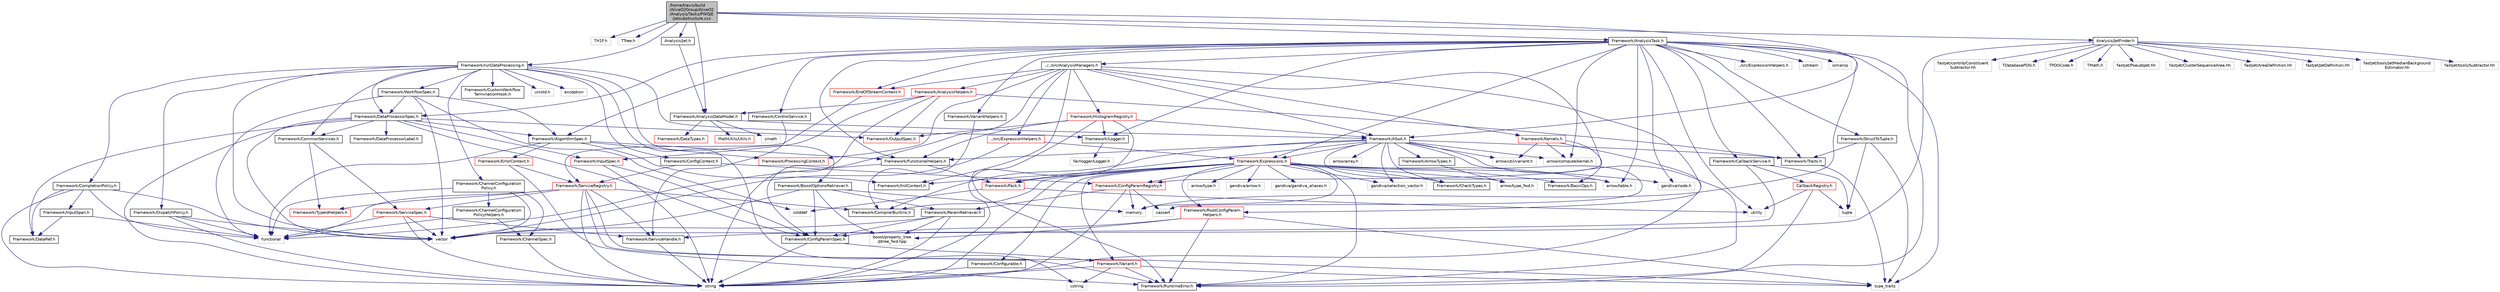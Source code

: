 digraph "/home/travis/build/AliceO2Group/AliceO2/Analysis/Tasks/PWGJE/jetsubstructure.cxx"
{
 // INTERACTIVE_SVG=YES
  bgcolor="transparent";
  edge [fontname="Helvetica",fontsize="10",labelfontname="Helvetica",labelfontsize="10"];
  node [fontname="Helvetica",fontsize="10",shape=record];
  Node0 [label="/home/travis/build\l/AliceO2Group/AliceO2\l/Analysis/Tasks/PWGJE\l/jetsubstructure.cxx",height=0.2,width=0.4,color="black", fillcolor="grey75", style="filled", fontcolor="black"];
  Node0 -> Node1 [color="midnightblue",fontsize="10",style="solid",fontname="Helvetica"];
  Node1 [label="TH1F.h",height=0.2,width=0.4,color="grey75"];
  Node0 -> Node2 [color="midnightblue",fontsize="10",style="solid",fontname="Helvetica"];
  Node2 [label="TTree.h",height=0.2,width=0.4,color="grey75"];
  Node0 -> Node3 [color="midnightblue",fontsize="10",style="solid",fontname="Helvetica"];
  Node3 [label="Framework/runDataProcessing.h",height=0.2,width=0.4,color="black",URL="$db/dd0/runDataProcessing_8h.html"];
  Node3 -> Node4 [color="midnightblue",fontsize="10",style="solid",fontname="Helvetica"];
  Node4 [label="Framework/ChannelConfiguration\lPolicy.h",height=0.2,width=0.4,color="black",URL="$dd/d0f/ChannelConfigurationPolicy_8h.html"];
  Node4 -> Node5 [color="midnightblue",fontsize="10",style="solid",fontname="Helvetica"];
  Node5 [label="Framework/ChannelConfiguration\lPolicyHelpers.h",height=0.2,width=0.4,color="black",URL="$d6/d05/ChannelConfigurationPolicyHelpers_8h.html"];
  Node5 -> Node6 [color="midnightblue",fontsize="10",style="solid",fontname="Helvetica"];
  Node6 [label="Framework/ChannelSpec.h",height=0.2,width=0.4,color="black",URL="$d6/d72/ChannelSpec_8h.html"];
  Node6 -> Node7 [color="midnightblue",fontsize="10",style="solid",fontname="Helvetica"];
  Node7 [label="string",height=0.2,width=0.4,color="grey75"];
  Node5 -> Node8 [color="midnightblue",fontsize="10",style="solid",fontname="Helvetica"];
  Node8 [label="functional",height=0.2,width=0.4,color="grey75"];
  Node4 -> Node6 [color="midnightblue",fontsize="10",style="solid",fontname="Helvetica"];
  Node4 -> Node9 [color="midnightblue",fontsize="10",style="solid",fontname="Helvetica"];
  Node9 [label="vector",height=0.2,width=0.4,color="grey75"];
  Node4 -> Node8 [color="midnightblue",fontsize="10",style="solid",fontname="Helvetica"];
  Node3 -> Node10 [color="midnightblue",fontsize="10",style="solid",fontname="Helvetica"];
  Node10 [label="Framework/CompletionPolicy.h",height=0.2,width=0.4,color="black",URL="$df/dd6/CompletionPolicy_8h.html"];
  Node10 -> Node11 [color="midnightblue",fontsize="10",style="solid",fontname="Helvetica"];
  Node11 [label="Framework/DataRef.h",height=0.2,width=0.4,color="black",URL="$d5/dfb/DataRef_8h.html"];
  Node10 -> Node12 [color="midnightblue",fontsize="10",style="solid",fontname="Helvetica"];
  Node12 [label="Framework/InputSpan.h",height=0.2,width=0.4,color="black",URL="$da/d0f/InputSpan_8h.html"];
  Node12 -> Node11 [color="midnightblue",fontsize="10",style="solid",fontname="Helvetica"];
  Node12 -> Node8 [color="midnightblue",fontsize="10",style="solid",fontname="Helvetica"];
  Node10 -> Node8 [color="midnightblue",fontsize="10",style="solid",fontname="Helvetica"];
  Node10 -> Node7 [color="midnightblue",fontsize="10",style="solid",fontname="Helvetica"];
  Node10 -> Node9 [color="midnightblue",fontsize="10",style="solid",fontname="Helvetica"];
  Node3 -> Node13 [color="midnightblue",fontsize="10",style="solid",fontname="Helvetica"];
  Node13 [label="Framework/DispatchPolicy.h",height=0.2,width=0.4,color="black",URL="$da/de6/DispatchPolicy_8h.html"];
  Node13 -> Node8 [color="midnightblue",fontsize="10",style="solid",fontname="Helvetica"];
  Node13 -> Node7 [color="midnightblue",fontsize="10",style="solid",fontname="Helvetica"];
  Node13 -> Node9 [color="midnightblue",fontsize="10",style="solid",fontname="Helvetica"];
  Node3 -> Node14 [color="midnightblue",fontsize="10",style="solid",fontname="Helvetica"];
  Node14 [label="Framework/DataProcessorSpec.h",height=0.2,width=0.4,color="black",URL="$d0/df4/DataProcessorSpec_8h.html"];
  Node14 -> Node15 [color="midnightblue",fontsize="10",style="solid",fontname="Helvetica"];
  Node15 [label="Framework/AlgorithmSpec.h",height=0.2,width=0.4,color="black",URL="$d0/d14/AlgorithmSpec_8h.html"];
  Node15 -> Node16 [color="midnightblue",fontsize="10",style="solid",fontname="Helvetica"];
  Node16 [label="Framework/ProcessingContext.h",height=0.2,width=0.4,color="red",URL="$de/d6a/ProcessingContext_8h.html"];
  Node15 -> Node123 [color="midnightblue",fontsize="10",style="solid",fontname="Helvetica"];
  Node123 [label="Framework/ErrorContext.h",height=0.2,width=0.4,color="red",URL="$d7/dad/ErrorContext_8h.html"];
  Node123 -> Node112 [color="midnightblue",fontsize="10",style="solid",fontname="Helvetica"];
  Node112 [label="Framework/ServiceRegistry.h",height=0.2,width=0.4,color="red",URL="$d8/d17/ServiceRegistry_8h.html"];
  Node112 -> Node113 [color="midnightblue",fontsize="10",style="solid",fontname="Helvetica"];
  Node113 [label="Framework/ServiceHandle.h",height=0.2,width=0.4,color="black",URL="$d3/d28/ServiceHandle_8h.html"];
  Node113 -> Node7 [color="midnightblue",fontsize="10",style="solid",fontname="Helvetica"];
  Node112 -> Node114 [color="midnightblue",fontsize="10",style="solid",fontname="Helvetica"];
  Node114 [label="Framework/ServiceSpec.h",height=0.2,width=0.4,color="red",URL="$d4/d61/ServiceSpec_8h.html"];
  Node114 -> Node113 [color="midnightblue",fontsize="10",style="solid",fontname="Helvetica"];
  Node114 -> Node8 [color="midnightblue",fontsize="10",style="solid",fontname="Helvetica"];
  Node114 -> Node7 [color="midnightblue",fontsize="10",style="solid",fontname="Helvetica"];
  Node114 -> Node9 [color="midnightblue",fontsize="10",style="solid",fontname="Helvetica"];
  Node112 -> Node121 [color="midnightblue",fontsize="10",style="solid",fontname="Helvetica"];
  Node121 [label="Framework/CompilerBuiltins.h",height=0.2,width=0.4,color="black",URL="$d9/de8/CompilerBuiltins_8h.html"];
  Node112 -> Node117 [color="midnightblue",fontsize="10",style="solid",fontname="Helvetica"];
  Node117 [label="Framework/TypeIdHelpers.h",height=0.2,width=0.4,color="red",URL="$d2/d9a/TypeIdHelpers_8h.html"];
  Node112 -> Node22 [color="midnightblue",fontsize="10",style="solid",fontname="Helvetica"];
  Node22 [label="Framework/RuntimeError.h",height=0.2,width=0.4,color="black",URL="$d1/d76/RuntimeError_8h.html"];
  Node112 -> Node8 [color="midnightblue",fontsize="10",style="solid",fontname="Helvetica"];
  Node112 -> Node7 [color="midnightblue",fontsize="10",style="solid",fontname="Helvetica"];
  Node112 -> Node35 [color="midnightblue",fontsize="10",style="solid",fontname="Helvetica"];
  Node35 [label="type_traits",height=0.2,width=0.4,color="grey75"];
  Node123 -> Node22 [color="midnightblue",fontsize="10",style="solid",fontname="Helvetica"];
  Node15 -> Node124 [color="midnightblue",fontsize="10",style="solid",fontname="Helvetica"];
  Node124 [label="Framework/InitContext.h",height=0.2,width=0.4,color="black",URL="$d4/d2b/InitContext_8h.html"];
  Node15 -> Node125 [color="midnightblue",fontsize="10",style="solid",fontname="Helvetica"];
  Node125 [label="Framework/FunctionalHelpers.h",height=0.2,width=0.4,color="black",URL="$de/d9b/FunctionalHelpers_8h.html"];
  Node125 -> Node126 [color="midnightblue",fontsize="10",style="solid",fontname="Helvetica"];
  Node126 [label="Framework/Pack.h",height=0.2,width=0.4,color="red",URL="$dd/dce/Pack_8h.html"];
  Node126 -> Node97 [color="midnightblue",fontsize="10",style="solid",fontname="Helvetica"];
  Node97 [label="cstddef",height=0.2,width=0.4,color="grey75"];
  Node126 -> Node41 [color="midnightblue",fontsize="10",style="solid",fontname="Helvetica"];
  Node41 [label="utility",height=0.2,width=0.4,color="grey75"];
  Node125 -> Node8 [color="midnightblue",fontsize="10",style="solid",fontname="Helvetica"];
  Node15 -> Node8 [color="midnightblue",fontsize="10",style="solid",fontname="Helvetica"];
  Node14 -> Node85 [color="midnightblue",fontsize="10",style="solid",fontname="Helvetica"];
  Node85 [label="Framework/ConfigParamSpec.h",height=0.2,width=0.4,color="black",URL="$d0/d1c/ConfigParamSpec_8h.html"];
  Node85 -> Node86 [color="midnightblue",fontsize="10",style="solid",fontname="Helvetica"];
  Node86 [label="Framework/Variant.h",height=0.2,width=0.4,color="red",URL="$de/d56/Variant_8h.html"];
  Node86 -> Node22 [color="midnightblue",fontsize="10",style="solid",fontname="Helvetica"];
  Node86 -> Node35 [color="midnightblue",fontsize="10",style="solid",fontname="Helvetica"];
  Node86 -> Node59 [color="midnightblue",fontsize="10",style="solid",fontname="Helvetica"];
  Node59 [label="cstring",height=0.2,width=0.4,color="grey75"];
  Node86 -> Node7 [color="midnightblue",fontsize="10",style="solid",fontname="Helvetica"];
  Node85 -> Node7 [color="midnightblue",fontsize="10",style="solid",fontname="Helvetica"];
  Node14 -> Node127 [color="midnightblue",fontsize="10",style="solid",fontname="Helvetica"];
  Node127 [label="Framework/DataProcessorLabel.h",height=0.2,width=0.4,color="black",URL="$d1/df2/DataProcessorLabel_8h.html"];
  Node14 -> Node11 [color="midnightblue",fontsize="10",style="solid",fontname="Helvetica"];
  Node14 -> Node67 [color="midnightblue",fontsize="10",style="solid",fontname="Helvetica"];
  Node67 [label="Framework/InputSpec.h",height=0.2,width=0.4,color="red",URL="$d5/d3f/InputSpec_8h.html"];
  Node67 -> Node85 [color="midnightblue",fontsize="10",style="solid",fontname="Helvetica"];
  Node67 -> Node7 [color="midnightblue",fontsize="10",style="solid",fontname="Helvetica"];
  Node14 -> Node55 [color="midnightblue",fontsize="10",style="solid",fontname="Helvetica"];
  Node55 [label="Framework/OutputSpec.h",height=0.2,width=0.4,color="red",URL="$db/d2d/OutputSpec_8h.html"];
  Node14 -> Node128 [color="midnightblue",fontsize="10",style="solid",fontname="Helvetica"];
  Node128 [label="Framework/CommonServices.h",height=0.2,width=0.4,color="black",URL="$d8/d02/CommonServices_8h.html"];
  Node128 -> Node114 [color="midnightblue",fontsize="10",style="solid",fontname="Helvetica"];
  Node128 -> Node117 [color="midnightblue",fontsize="10",style="solid",fontname="Helvetica"];
  Node14 -> Node7 [color="midnightblue",fontsize="10",style="solid",fontname="Helvetica"];
  Node14 -> Node9 [color="midnightblue",fontsize="10",style="solid",fontname="Helvetica"];
  Node3 -> Node129 [color="midnightblue",fontsize="10",style="solid",fontname="Helvetica"];
  Node129 [label="Framework/WorkflowSpec.h",height=0.2,width=0.4,color="black",URL="$df/da1/WorkflowSpec_8h.html"];
  Node129 -> Node14 [color="midnightblue",fontsize="10",style="solid",fontname="Helvetica"];
  Node129 -> Node15 [color="midnightblue",fontsize="10",style="solid",fontname="Helvetica"];
  Node129 -> Node9 [color="midnightblue",fontsize="10",style="solid",fontname="Helvetica"];
  Node129 -> Node8 [color="midnightblue",fontsize="10",style="solid",fontname="Helvetica"];
  Node129 -> Node97 [color="midnightblue",fontsize="10",style="solid",fontname="Helvetica"];
  Node3 -> Node130 [color="midnightblue",fontsize="10",style="solid",fontname="Helvetica"];
  Node130 [label="Framework/ConfigContext.h",height=0.2,width=0.4,color="black",URL="$d7/d2e/ConfigContext_8h.html"];
  Node130 -> Node131 [color="midnightblue",fontsize="10",style="solid",fontname="Helvetica"];
  Node131 [label="Framework/ConfigParamRegistry.h",height=0.2,width=0.4,color="red",URL="$de/dc6/ConfigParamRegistry_8h.html"];
  Node131 -> Node132 [color="midnightblue",fontsize="10",style="solid",fontname="Helvetica"];
  Node132 [label="Framework/ParamRetriever.h",height=0.2,width=0.4,color="black",URL="$df/d72/ParamRetriever_8h.html"];
  Node132 -> Node85 [color="midnightblue",fontsize="10",style="solid",fontname="Helvetica"];
  Node132 -> Node133 [color="midnightblue",fontsize="10",style="solid",fontname="Helvetica"];
  Node133 [label="boost/property_tree\l/ptree_fwd.hpp",height=0.2,width=0.4,color="grey75"];
  Node132 -> Node7 [color="midnightblue",fontsize="10",style="solid",fontname="Helvetica"];
  Node132 -> Node9 [color="midnightblue",fontsize="10",style="solid",fontname="Helvetica"];
  Node131 -> Node29 [color="midnightblue",fontsize="10",style="solid",fontname="Helvetica"];
  Node29 [label="memory",height=0.2,width=0.4,color="grey75"];
  Node131 -> Node7 [color="midnightblue",fontsize="10",style="solid",fontname="Helvetica"];
  Node131 -> Node58 [color="midnightblue",fontsize="10",style="solid",fontname="Helvetica"];
  Node58 [label="cassert",height=0.2,width=0.4,color="grey75"];
  Node130 -> Node112 [color="midnightblue",fontsize="10",style="solid",fontname="Helvetica"];
  Node3 -> Node136 [color="midnightblue",fontsize="10",style="solid",fontname="Helvetica"];
  Node136 [label="Framework/BoostOptionsRetriever.h",height=0.2,width=0.4,color="black",URL="$d3/d7e/BoostOptionsRetriever_8h.html"];
  Node136 -> Node85 [color="midnightblue",fontsize="10",style="solid",fontname="Helvetica"];
  Node136 -> Node132 [color="midnightblue",fontsize="10",style="solid",fontname="Helvetica"];
  Node136 -> Node133 [color="midnightblue",fontsize="10",style="solid",fontname="Helvetica"];
  Node136 -> Node29 [color="midnightblue",fontsize="10",style="solid",fontname="Helvetica"];
  Node136 -> Node9 [color="midnightblue",fontsize="10",style="solid",fontname="Helvetica"];
  Node3 -> Node137 [color="midnightblue",fontsize="10",style="solid",fontname="Helvetica"];
  Node137 [label="Framework/CustomWorkflow\lTerminationHook.h",height=0.2,width=0.4,color="black",URL="$da/def/CustomWorkflowTerminationHook_8h.html"];
  Node3 -> Node128 [color="midnightblue",fontsize="10",style="solid",fontname="Helvetica"];
  Node3 -> Node138 [color="midnightblue",fontsize="10",style="solid",fontname="Helvetica"];
  Node138 [label="Framework/Logger.h",height=0.2,width=0.4,color="black",URL="$dd/da4/Logger_8h.html"];
  Node138 -> Node139 [color="midnightblue",fontsize="10",style="solid",fontname="Helvetica"];
  Node139 [label="fairlogger/Logger.h",height=0.2,width=0.4,color="grey75"];
  Node3 -> Node140 [color="midnightblue",fontsize="10",style="solid",fontname="Helvetica"];
  Node140 [label="unistd.h",height=0.2,width=0.4,color="grey75"];
  Node3 -> Node9 [color="midnightblue",fontsize="10",style="solid",fontname="Helvetica"];
  Node3 -> Node59 [color="midnightblue",fontsize="10",style="solid",fontname="Helvetica"];
  Node3 -> Node141 [color="midnightblue",fontsize="10",style="solid",fontname="Helvetica"];
  Node141 [label="exception",height=0.2,width=0.4,color="grey75"];
  Node0 -> Node142 [color="midnightblue",fontsize="10",style="solid",fontname="Helvetica"];
  Node142 [label="Framework/AnalysisTask.h",height=0.2,width=0.4,color="black",URL="$d6/d57/AnalysisTask_8h.html"];
  Node142 -> Node143 [color="midnightblue",fontsize="10",style="solid",fontname="Helvetica"];
  Node143 [label="../../src/AnalysisManagers.h",height=0.2,width=0.4,color="black",URL="$df/db8/AnalysisManagers_8h.html"];
  Node143 -> Node144 [color="midnightblue",fontsize="10",style="solid",fontname="Helvetica"];
  Node144 [label="Framework/AnalysisHelpers.h",height=0.2,width=0.4,color="red",URL="$db/d34/AnalysisHelpers_8h.html"];
  Node144 -> Node36 [color="midnightblue",fontsize="10",style="solid",fontname="Helvetica"];
  Node36 [label="Framework/Traits.h",height=0.2,width=0.4,color="black",URL="$db/d31/Traits_8h.html"];
  Node36 -> Node35 [color="midnightblue",fontsize="10",style="solid",fontname="Helvetica"];
  Node144 -> Node173 [color="midnightblue",fontsize="10",style="solid",fontname="Helvetica"];
  Node173 [label="Framework/AnalysisDataModel.h",height=0.2,width=0.4,color="black",URL="$d2/d8c/AnalysisDataModel_8h.html"];
  Node173 -> Node146 [color="midnightblue",fontsize="10",style="solid",fontname="Helvetica"];
  Node146 [label="Framework/ASoA.h",height=0.2,width=0.4,color="black",URL="$de/d33/ASoA_8h.html"];
  Node146 -> Node126 [color="midnightblue",fontsize="10",style="solid",fontname="Helvetica"];
  Node146 -> Node93 [color="midnightblue",fontsize="10",style="solid",fontname="Helvetica"];
  Node93 [label="Framework/CheckTypes.h",height=0.2,width=0.4,color="black",URL="$d1/d00/CheckTypes_8h.html"];
  Node146 -> Node125 [color="midnightblue",fontsize="10",style="solid",fontname="Helvetica"];
  Node146 -> Node121 [color="midnightblue",fontsize="10",style="solid",fontname="Helvetica"];
  Node146 -> Node36 [color="midnightblue",fontsize="10",style="solid",fontname="Helvetica"];
  Node146 -> Node147 [color="midnightblue",fontsize="10",style="solid",fontname="Helvetica"];
  Node147 [label="Framework/Expressions.h",height=0.2,width=0.4,color="red",URL="$d0/d91/Expressions_8h.html"];
  Node147 -> Node148 [color="midnightblue",fontsize="10",style="solid",fontname="Helvetica"];
  Node148 [label="Framework/BasicOps.h",height=0.2,width=0.4,color="black",URL="$dd/dc2/BasicOps_8h.html"];
  Node147 -> Node121 [color="midnightblue",fontsize="10",style="solid",fontname="Helvetica"];
  Node147 -> Node126 [color="midnightblue",fontsize="10",style="solid",fontname="Helvetica"];
  Node147 -> Node93 [color="midnightblue",fontsize="10",style="solid",fontname="Helvetica"];
  Node147 -> Node149 [color="midnightblue",fontsize="10",style="solid",fontname="Helvetica"];
  Node149 [label="Framework/Configurable.h",height=0.2,width=0.4,color="black",URL="$d9/dff/Configurable_8h.html"];
  Node149 -> Node7 [color="midnightblue",fontsize="10",style="solid",fontname="Helvetica"];
  Node147 -> Node86 [color="midnightblue",fontsize="10",style="solid",fontname="Helvetica"];
  Node147 -> Node124 [color="midnightblue",fontsize="10",style="solid",fontname="Helvetica"];
  Node147 -> Node131 [color="midnightblue",fontsize="10",style="solid",fontname="Helvetica"];
  Node147 -> Node150 [color="midnightblue",fontsize="10",style="solid",fontname="Helvetica"];
  Node150 [label="Framework/RootConfigParam\lHelpers.h",height=0.2,width=0.4,color="red",URL="$da/d88/RootConfigParamHelpers_8h.html"];
  Node150 -> Node85 [color="midnightblue",fontsize="10",style="solid",fontname="Helvetica"];
  Node150 -> Node22 [color="midnightblue",fontsize="10",style="solid",fontname="Helvetica"];
  Node150 -> Node133 [color="midnightblue",fontsize="10",style="solid",fontname="Helvetica"];
  Node150 -> Node35 [color="midnightblue",fontsize="10",style="solid",fontname="Helvetica"];
  Node147 -> Node22 [color="midnightblue",fontsize="10",style="solid",fontname="Helvetica"];
  Node147 -> Node151 [color="midnightblue",fontsize="10",style="solid",fontname="Helvetica"];
  Node151 [label="arrow/type_fwd.h",height=0.2,width=0.4,color="grey75"];
  Node147 -> Node152 [color="midnightblue",fontsize="10",style="solid",fontname="Helvetica"];
  Node152 [label="gandiva/gandiva_aliases.h",height=0.2,width=0.4,color="grey75"];
  Node147 -> Node153 [color="midnightblue",fontsize="10",style="solid",fontname="Helvetica"];
  Node153 [label="arrow/type.h",height=0.2,width=0.4,color="grey75"];
  Node147 -> Node154 [color="midnightblue",fontsize="10",style="solid",fontname="Helvetica"];
  Node154 [label="gandiva/arrow.h",height=0.2,width=0.4,color="grey75"];
  Node147 -> Node155 [color="midnightblue",fontsize="10",style="solid",fontname="Helvetica"];
  Node155 [label="arrow/table.h",height=0.2,width=0.4,color="grey75"];
  Node147 -> Node156 [color="midnightblue",fontsize="10",style="solid",fontname="Helvetica"];
  Node156 [label="gandiva/selection_vector.h",height=0.2,width=0.4,color="grey75"];
  Node147 -> Node157 [color="midnightblue",fontsize="10",style="solid",fontname="Helvetica"];
  Node157 [label="gandiva/node.h",height=0.2,width=0.4,color="grey75"];
  Node147 -> Node7 [color="midnightblue",fontsize="10",style="solid",fontname="Helvetica"];
  Node147 -> Node29 [color="midnightblue",fontsize="10",style="solid",fontname="Helvetica"];
  Node146 -> Node160 [color="midnightblue",fontsize="10",style="solid",fontname="Helvetica"];
  Node160 [label="Framework/ArrowTypes.h",height=0.2,width=0.4,color="black",URL="$d4/de7/ArrowTypes_8h.html"];
  Node160 -> Node151 [color="midnightblue",fontsize="10",style="solid",fontname="Helvetica"];
  Node146 -> Node22 [color="midnightblue",fontsize="10",style="solid",fontname="Helvetica"];
  Node146 -> Node155 [color="midnightblue",fontsize="10",style="solid",fontname="Helvetica"];
  Node146 -> Node161 [color="midnightblue",fontsize="10",style="solid",fontname="Helvetica"];
  Node161 [label="arrow/array.h",height=0.2,width=0.4,color="grey75"];
  Node146 -> Node162 [color="midnightblue",fontsize="10",style="solid",fontname="Helvetica"];
  Node162 [label="arrow/util/variant.h",height=0.2,width=0.4,color="grey75"];
  Node146 -> Node163 [color="midnightblue",fontsize="10",style="solid",fontname="Helvetica"];
  Node163 [label="arrow/compute/kernel.h",height=0.2,width=0.4,color="grey75"];
  Node146 -> Node156 [color="midnightblue",fontsize="10",style="solid",fontname="Helvetica"];
  Node146 -> Node58 [color="midnightblue",fontsize="10",style="solid",fontname="Helvetica"];
  Node173 -> Node174 [color="midnightblue",fontsize="10",style="solid",fontname="Helvetica"];
  Node174 [label="MathUtils/Utils.h",height=0.2,width=0.4,color="red",URL="$d9/d52/Common_2MathUtils_2include_2MathUtils_2Utils_8h.html"];
  Node173 -> Node178 [color="midnightblue",fontsize="10",style="solid",fontname="Helvetica"];
  Node178 [label="cmath",height=0.2,width=0.4,color="grey75"];
  Node173 -> Node184 [color="midnightblue",fontsize="10",style="solid",fontname="Helvetica"];
  Node184 [label="Framework/DataTypes.h",height=0.2,width=0.4,color="red",URL="$d2/d12/DataTypes_8h.html"];
  Node144 -> Node55 [color="midnightblue",fontsize="10",style="solid",fontname="Helvetica"];
  Node144 -> Node67 [color="midnightblue",fontsize="10",style="solid",fontname="Helvetica"];
  Node144 -> Node7 [color="midnightblue",fontsize="10",style="solid",fontname="Helvetica"];
  Node143 -> Node187 [color="midnightblue",fontsize="10",style="solid",fontname="Helvetica"];
  Node187 [label="Framework/Kernels.h",height=0.2,width=0.4,color="red",URL="$d0/d92/Kernels_8h.html"];
  Node187 -> Node148 [color="midnightblue",fontsize="10",style="solid",fontname="Helvetica"];
  Node187 -> Node163 [color="midnightblue",fontsize="10",style="solid",fontname="Helvetica"];
  Node187 -> Node162 [color="midnightblue",fontsize="10",style="solid",fontname="Helvetica"];
  Node187 -> Node7 [color="midnightblue",fontsize="10",style="solid",fontname="Helvetica"];
  Node143 -> Node146 [color="midnightblue",fontsize="10",style="solid",fontname="Helvetica"];
  Node143 -> Node16 [color="midnightblue",fontsize="10",style="solid",fontname="Helvetica"];
  Node143 -> Node189 [color="midnightblue",fontsize="10",style="solid",fontname="Helvetica"];
  Node189 [label="Framework/EndOfStreamContext.h",height=0.2,width=0.4,color="red",URL="$d0/d77/EndOfStreamContext_8h.html"];
  Node189 -> Node112 [color="midnightblue",fontsize="10",style="solid",fontname="Helvetica"];
  Node143 -> Node190 [color="midnightblue",fontsize="10",style="solid",fontname="Helvetica"];
  Node190 [label="Framework/HistogramRegistry.h",height=0.2,width=0.4,color="red",URL="$da/dd6/HistogramRegistry_8h.html"];
  Node190 -> Node146 [color="midnightblue",fontsize="10",style="solid",fontname="Helvetica"];
  Node190 -> Node125 [color="midnightblue",fontsize="10",style="solid",fontname="Helvetica"];
  Node190 -> Node138 [color="midnightblue",fontsize="10",style="solid",fontname="Helvetica"];
  Node190 -> Node55 [color="midnightblue",fontsize="10",style="solid",fontname="Helvetica"];
  Node190 -> Node22 [color="midnightblue",fontsize="10",style="solid",fontname="Helvetica"];
  Node190 -> Node7 [color="midnightblue",fontsize="10",style="solid",fontname="Helvetica"];
  Node143 -> Node85 [color="midnightblue",fontsize="10",style="solid",fontname="Helvetica"];
  Node143 -> Node131 [color="midnightblue",fontsize="10",style="solid",fontname="Helvetica"];
  Node143 -> Node124 [color="midnightblue",fontsize="10",style="solid",fontname="Helvetica"];
  Node143 -> Node150 [color="midnightblue",fontsize="10",style="solid",fontname="Helvetica"];
  Node143 -> Node200 [color="midnightblue",fontsize="10",style="solid",fontname="Helvetica"];
  Node200 [label="../src/ExpressionHelpers.h",height=0.2,width=0.4,color="red",URL="$d1/d83/ExpressionHelpers_8h.html"];
  Node200 -> Node147 [color="midnightblue",fontsize="10",style="solid",fontname="Helvetica"];
  Node200 -> Node9 [color="midnightblue",fontsize="10",style="solid",fontname="Helvetica"];
  Node142 -> Node15 [color="midnightblue",fontsize="10",style="solid",fontname="Helvetica"];
  Node142 -> Node202 [color="midnightblue",fontsize="10",style="solid",fontname="Helvetica"];
  Node202 [label="Framework/CallbackService.h",height=0.2,width=0.4,color="black",URL="$d9/d7f/CallbackService_8h.html"];
  Node202 -> Node203 [color="midnightblue",fontsize="10",style="solid",fontname="Helvetica"];
  Node203 [label="CallbackRegistry.h",height=0.2,width=0.4,color="red",URL="$d7/d3e/CallbackRegistry_8h.html",tooltip="A generic registry for callbacks. "];
  Node203 -> Node22 [color="midnightblue",fontsize="10",style="solid",fontname="Helvetica"];
  Node203 -> Node165 [color="midnightblue",fontsize="10",style="solid",fontname="Helvetica"];
  Node165 [label="tuple",height=0.2,width=0.4,color="grey75"];
  Node203 -> Node41 [color="midnightblue",fontsize="10",style="solid",fontname="Helvetica"];
  Node202 -> Node113 [color="midnightblue",fontsize="10",style="solid",fontname="Helvetica"];
  Node202 -> Node165 [color="midnightblue",fontsize="10",style="solid",fontname="Helvetica"];
  Node142 -> Node204 [color="midnightblue",fontsize="10",style="solid",fontname="Helvetica"];
  Node204 [label="Framework/ControlService.h",height=0.2,width=0.4,color="black",URL="$d2/d43/ControlService_8h.html"];
  Node204 -> Node113 [color="midnightblue",fontsize="10",style="solid",fontname="Helvetica"];
  Node142 -> Node14 [color="midnightblue",fontsize="10",style="solid",fontname="Helvetica"];
  Node142 -> Node147 [color="midnightblue",fontsize="10",style="solid",fontname="Helvetica"];
  Node142 -> Node205 [color="midnightblue",fontsize="10",style="solid",fontname="Helvetica"];
  Node205 [label="../src/ExpressionHelpers.h",height=0.2,width=0.4,color="grey75"];
  Node142 -> Node189 [color="midnightblue",fontsize="10",style="solid",fontname="Helvetica"];
  Node142 -> Node138 [color="midnightblue",fontsize="10",style="solid",fontname="Helvetica"];
  Node142 -> Node164 [color="midnightblue",fontsize="10",style="solid",fontname="Helvetica"];
  Node164 [label="Framework/StructToTuple.h",height=0.2,width=0.4,color="black",URL="$db/d4f/StructToTuple_8h.html"];
  Node164 -> Node36 [color="midnightblue",fontsize="10",style="solid",fontname="Helvetica"];
  Node164 -> Node165 [color="midnightblue",fontsize="10",style="solid",fontname="Helvetica"];
  Node164 -> Node35 [color="midnightblue",fontsize="10",style="solid",fontname="Helvetica"];
  Node142 -> Node125 [color="midnightblue",fontsize="10",style="solid",fontname="Helvetica"];
  Node142 -> Node36 [color="midnightblue",fontsize="10",style="solid",fontname="Helvetica"];
  Node142 -> Node166 [color="midnightblue",fontsize="10",style="solid",fontname="Helvetica"];
  Node166 [label="Framework/VariantHelpers.h",height=0.2,width=0.4,color="black",URL="$d7/dbe/VariantHelpers_8h.html"];
  Node166 -> Node121 [color="midnightblue",fontsize="10",style="solid",fontname="Helvetica"];
  Node142 -> Node22 [color="midnightblue",fontsize="10",style="solid",fontname="Helvetica"];
  Node142 -> Node163 [color="midnightblue",fontsize="10",style="solid",fontname="Helvetica"];
  Node142 -> Node155 [color="midnightblue",fontsize="10",style="solid",fontname="Helvetica"];
  Node142 -> Node157 [color="midnightblue",fontsize="10",style="solid",fontname="Helvetica"];
  Node142 -> Node35 [color="midnightblue",fontsize="10",style="solid",fontname="Helvetica"];
  Node142 -> Node41 [color="midnightblue",fontsize="10",style="solid",fontname="Helvetica"];
  Node142 -> Node29 [color="midnightblue",fontsize="10",style="solid",fontname="Helvetica"];
  Node142 -> Node168 [color="midnightblue",fontsize="10",style="solid",fontname="Helvetica"];
  Node168 [label="sstream",height=0.2,width=0.4,color="grey75"];
  Node142 -> Node206 [color="midnightblue",fontsize="10",style="solid",fontname="Helvetica"];
  Node206 [label="iomanip",height=0.2,width=0.4,color="grey75"];
  Node0 -> Node173 [color="midnightblue",fontsize="10",style="solid",fontname="Helvetica"];
  Node0 -> Node146 [color="midnightblue",fontsize="10",style="solid",fontname="Helvetica"];
  Node0 -> Node207 [color="midnightblue",fontsize="10",style="solid",fontname="Helvetica"];
  Node207 [label="Analysis/Jet.h",height=0.2,width=0.4,color="black",URL="$da/db7/Jet_8h.html"];
  Node207 -> Node173 [color="midnightblue",fontsize="10",style="solid",fontname="Helvetica"];
  Node0 -> Node208 [color="midnightblue",fontsize="10",style="solid",fontname="Helvetica"];
  Node208 [label="Analysis/JetFinder.h",height=0.2,width=0.4,color="black",URL="$d6/da7/JetFinder_8h.html"];
  Node208 -> Node209 [color="midnightblue",fontsize="10",style="solid",fontname="Helvetica"];
  Node209 [label="TDatabasePDG.h",height=0.2,width=0.4,color="grey75"];
  Node208 -> Node210 [color="midnightblue",fontsize="10",style="solid",fontname="Helvetica"];
  Node210 [label="TPDGCode.h",height=0.2,width=0.4,color="grey75"];
  Node208 -> Node211 [color="midnightblue",fontsize="10",style="solid",fontname="Helvetica"];
  Node211 [label="TMath.h",height=0.2,width=0.4,color="grey75"];
  Node208 -> Node212 [color="midnightblue",fontsize="10",style="solid",fontname="Helvetica"];
  Node212 [label="fastjet/PseudoJet.hh",height=0.2,width=0.4,color="grey75"];
  Node208 -> Node213 [color="midnightblue",fontsize="10",style="solid",fontname="Helvetica"];
  Node213 [label="fastjet/ClusterSequenceArea.hh",height=0.2,width=0.4,color="grey75"];
  Node208 -> Node214 [color="midnightblue",fontsize="10",style="solid",fontname="Helvetica"];
  Node214 [label="fastjet/AreaDefinition.hh",height=0.2,width=0.4,color="grey75"];
  Node208 -> Node215 [color="midnightblue",fontsize="10",style="solid",fontname="Helvetica"];
  Node215 [label="fastjet/JetDefinition.hh",height=0.2,width=0.4,color="grey75"];
  Node208 -> Node216 [color="midnightblue",fontsize="10",style="solid",fontname="Helvetica"];
  Node216 [label="fastjet/tools/JetMedianBackground\lEstimator.hh",height=0.2,width=0.4,color="grey75"];
  Node208 -> Node217 [color="midnightblue",fontsize="10",style="solid",fontname="Helvetica"];
  Node217 [label="fastjet/tools/Subtractor.hh",height=0.2,width=0.4,color="grey75"];
  Node208 -> Node218 [color="midnightblue",fontsize="10",style="solid",fontname="Helvetica"];
  Node218 [label="fastjet/contrib/Constituent\lSubtractor.hh",height=0.2,width=0.4,color="grey75"];
  Node208 -> Node9 [color="midnightblue",fontsize="10",style="solid",fontname="Helvetica"];
}
